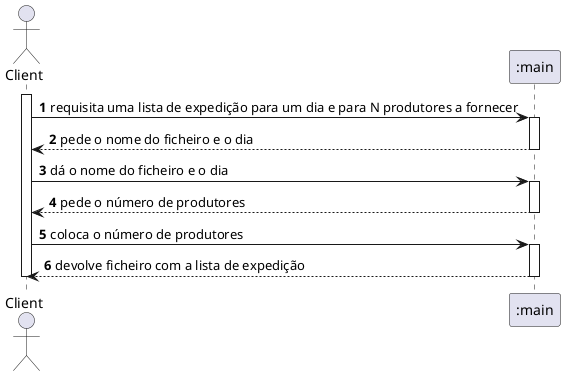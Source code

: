 @startuml
actor "Client" as cli
participant ":main" as main

autonumber

activate cli

cli -> main: requisita uma lista de expedição para um dia e para N produtores a fornecer
activate main
main --> cli: pede o nome do ficheiro e o dia
deactivate main

cli -> main: dá o nome do ficheiro e o dia
activate main
main --> cli: pede o número de produtores
deactivate main

cli -> main: coloca o número de produtores
activate main
main --> cli: devolve ficheiro com a lista de expedição
deactivate main

deactivate cli
@enduml
